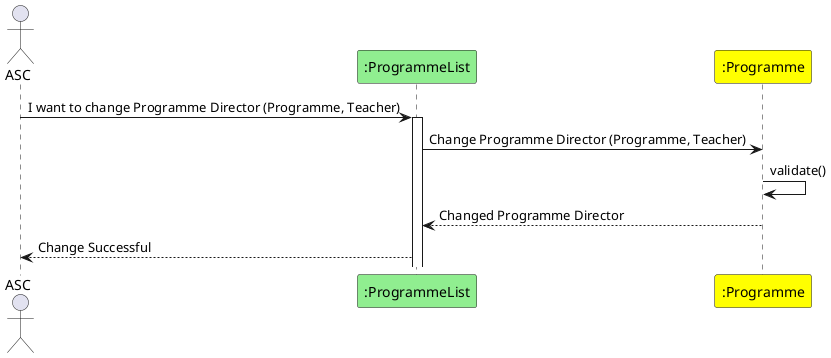 @startuml
actor ASC
participant ":ProgrammeList" as PL #lightgreen
participant ":Programme" as PG #yellow

ASC -> PL : I want to change Programme Director (Programme, Teacher)
activate PL
PL -> PG : Change Programme Director (Programme, Teacher)
PG -> PG : validate()
PG --> PL : Changed Programme Director
deactivate PG
PL --> ASC : Change Successful
@enduml
